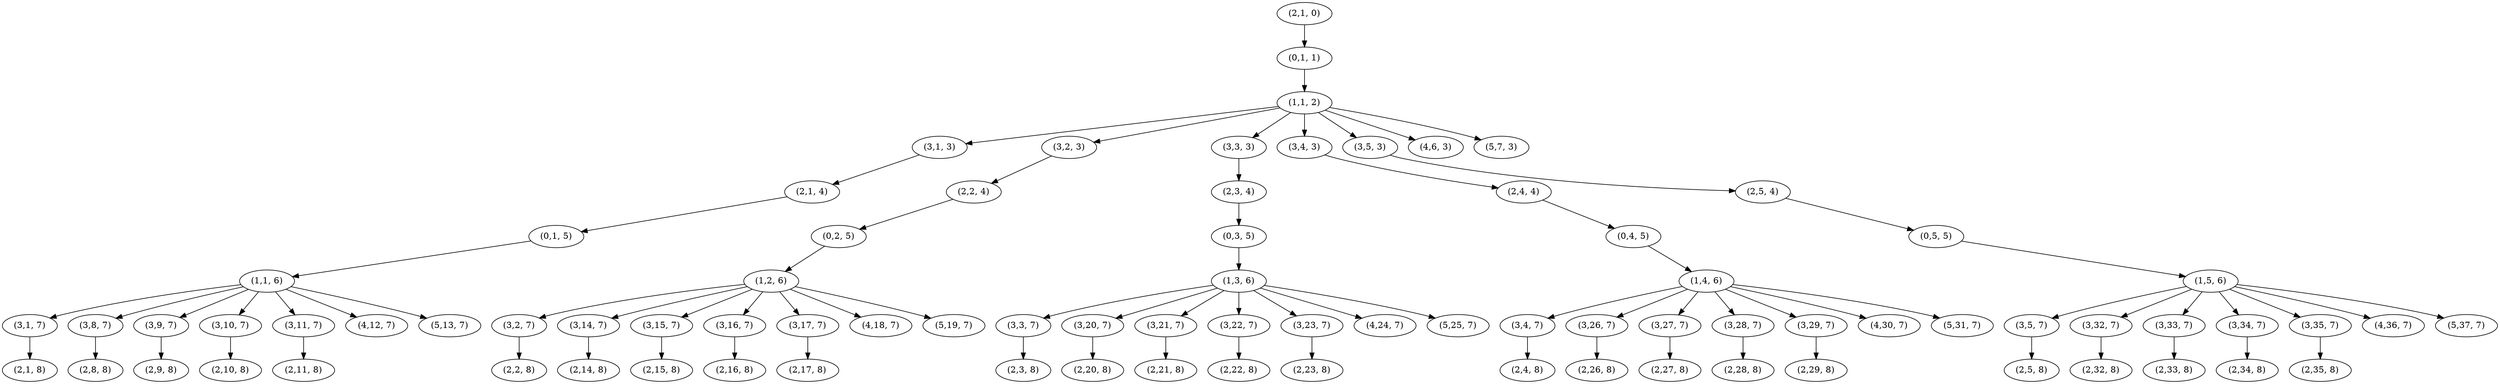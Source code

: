 digraph tracetree { 
c_210[label="(2,1, 0)"]; 
c_011[label="(0,1, 1)"]; 
c_112[label="(1,1, 2)"]; 
c_313[label="(3,1, 3)"]; 
c_214[label="(2,1, 4)"]; 
c_015[label="(0,1, 5)"]; 
c_116[label="(1,1, 6)"]; 
c_317[label="(3,1, 7)"]; 
c_218[label="(2,1, 8)"]; 
c_317->c_218;
c_116->c_317;
c_387[label="(3,8, 7)"]; 
c_288[label="(2,8, 8)"]; 
c_387->c_288;
c_116->c_387;
c_397[label="(3,9, 7)"]; 
c_298[label="(2,9, 8)"]; 
c_397->c_298;
c_116->c_397;
c_3107[label="(3,10, 7)"]; 
c_2108[label="(2,10, 8)"]; 
c_3107->c_2108;
c_116->c_3107;
c_3117[label="(3,11, 7)"]; 
c_2118[label="(2,11, 8)"]; 
c_3117->c_2118;
c_116->c_3117;
c_4127[label="(4,12, 7)"]; 
c_116->c_4127;
c_5137[label="(5,13, 7)"]; 
c_116->c_5137;
c_015->c_116;
c_214->c_015;
c_313->c_214;
c_112->c_313;
c_323[label="(3,2, 3)"]; 
c_224[label="(2,2, 4)"]; 
c_025[label="(0,2, 5)"]; 
c_126[label="(1,2, 6)"]; 
c_327[label="(3,2, 7)"]; 
c_228[label="(2,2, 8)"]; 
c_327->c_228;
c_126->c_327;
c_3147[label="(3,14, 7)"]; 
c_2148[label="(2,14, 8)"]; 
c_3147->c_2148;
c_126->c_3147;
c_3157[label="(3,15, 7)"]; 
c_2158[label="(2,15, 8)"]; 
c_3157->c_2158;
c_126->c_3157;
c_3167[label="(3,16, 7)"]; 
c_2168[label="(2,16, 8)"]; 
c_3167->c_2168;
c_126->c_3167;
c_3177[label="(3,17, 7)"]; 
c_2178[label="(2,17, 8)"]; 
c_3177->c_2178;
c_126->c_3177;
c_4187[label="(4,18, 7)"]; 
c_126->c_4187;
c_5197[label="(5,19, 7)"]; 
c_126->c_5197;
c_025->c_126;
c_224->c_025;
c_323->c_224;
c_112->c_323;
c_333[label="(3,3, 3)"]; 
c_234[label="(2,3, 4)"]; 
c_035[label="(0,3, 5)"]; 
c_136[label="(1,3, 6)"]; 
c_337[label="(3,3, 7)"]; 
c_238[label="(2,3, 8)"]; 
c_337->c_238;
c_136->c_337;
c_3207[label="(3,20, 7)"]; 
c_2208[label="(2,20, 8)"]; 
c_3207->c_2208;
c_136->c_3207;
c_3217[label="(3,21, 7)"]; 
c_2218[label="(2,21, 8)"]; 
c_3217->c_2218;
c_136->c_3217;
c_3227[label="(3,22, 7)"]; 
c_2228[label="(2,22, 8)"]; 
c_3227->c_2228;
c_136->c_3227;
c_3237[label="(3,23, 7)"]; 
c_2238[label="(2,23, 8)"]; 
c_3237->c_2238;
c_136->c_3237;
c_4247[label="(4,24, 7)"]; 
c_136->c_4247;
c_5257[label="(5,25, 7)"]; 
c_136->c_5257;
c_035->c_136;
c_234->c_035;
c_333->c_234;
c_112->c_333;
c_343[label="(3,4, 3)"]; 
c_244[label="(2,4, 4)"]; 
c_045[label="(0,4, 5)"]; 
c_146[label="(1,4, 6)"]; 
c_347[label="(3,4, 7)"]; 
c_248[label="(2,4, 8)"]; 
c_347->c_248;
c_146->c_347;
c_3267[label="(3,26, 7)"]; 
c_2268[label="(2,26, 8)"]; 
c_3267->c_2268;
c_146->c_3267;
c_3277[label="(3,27, 7)"]; 
c_2278[label="(2,27, 8)"]; 
c_3277->c_2278;
c_146->c_3277;
c_3287[label="(3,28, 7)"]; 
c_2288[label="(2,28, 8)"]; 
c_3287->c_2288;
c_146->c_3287;
c_3297[label="(3,29, 7)"]; 
c_2298[label="(2,29, 8)"]; 
c_3297->c_2298;
c_146->c_3297;
c_4307[label="(4,30, 7)"]; 
c_146->c_4307;
c_5317[label="(5,31, 7)"]; 
c_146->c_5317;
c_045->c_146;
c_244->c_045;
c_343->c_244;
c_112->c_343;
c_353[label="(3,5, 3)"]; 
c_254[label="(2,5, 4)"]; 
c_055[label="(0,5, 5)"]; 
c_156[label="(1,5, 6)"]; 
c_357[label="(3,5, 7)"]; 
c_258[label="(2,5, 8)"]; 
c_357->c_258;
c_156->c_357;
c_3327[label="(3,32, 7)"]; 
c_2328[label="(2,32, 8)"]; 
c_3327->c_2328;
c_156->c_3327;
c_3337[label="(3,33, 7)"]; 
c_2338[label="(2,33, 8)"]; 
c_3337->c_2338;
c_156->c_3337;
c_3347[label="(3,34, 7)"]; 
c_2348[label="(2,34, 8)"]; 
c_3347->c_2348;
c_156->c_3347;
c_3357[label="(3,35, 7)"]; 
c_2358[label="(2,35, 8)"]; 
c_3357->c_2358;
c_156->c_3357;
c_4367[label="(4,36, 7)"]; 
c_156->c_4367;
c_5377[label="(5,37, 7)"]; 
c_156->c_5377;
c_055->c_156;
c_254->c_055;
c_353->c_254;
c_112->c_353;
c_463[label="(4,6, 3)"]; 
c_112->c_463;
c_573[label="(5,7, 3)"]; 
c_112->c_573;
c_011->c_112;
c_210->c_011;
}
